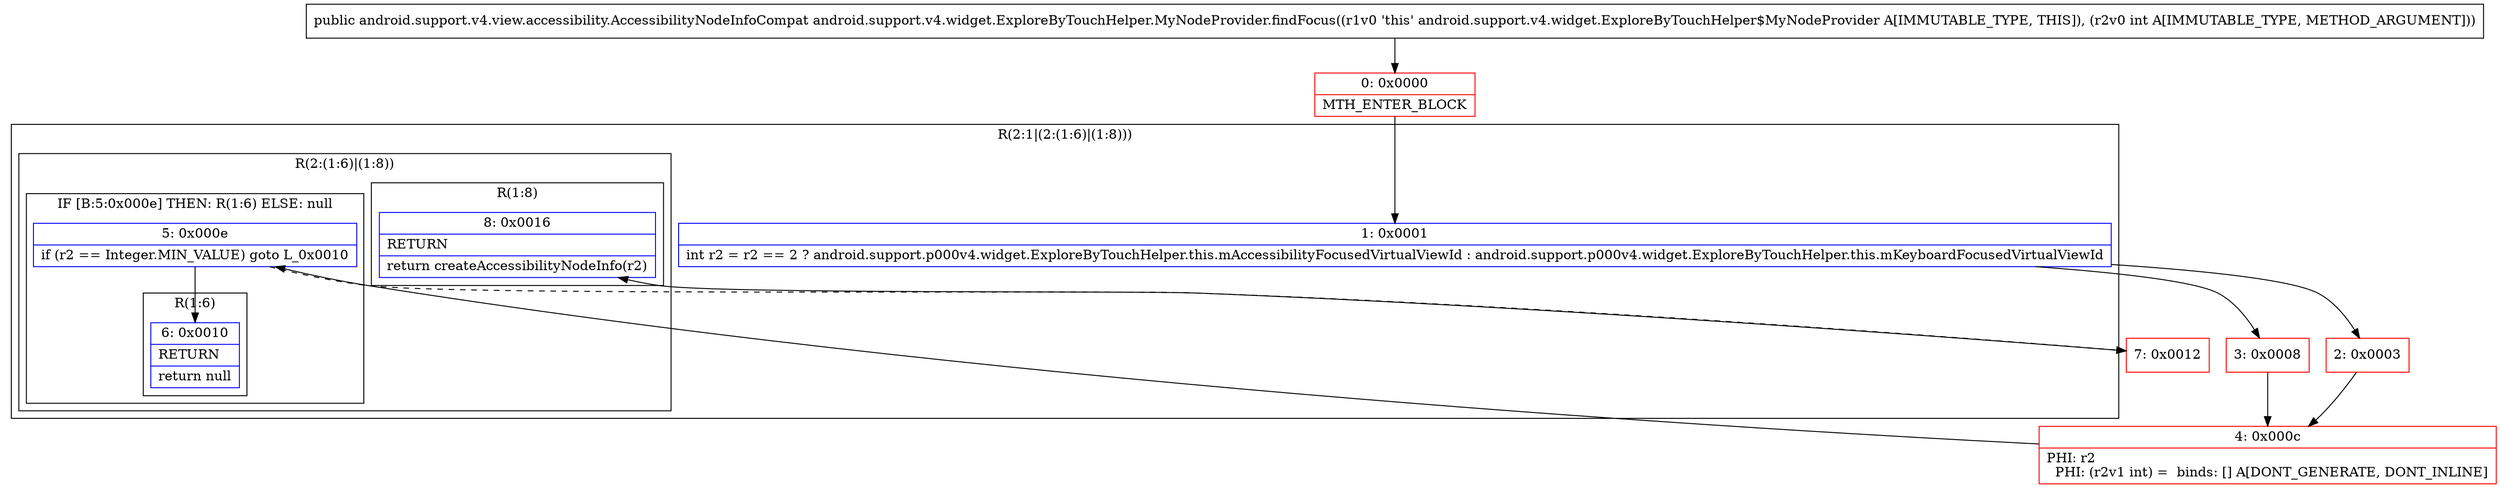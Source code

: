 digraph "CFG forandroid.support.v4.widget.ExploreByTouchHelper.MyNodeProvider.findFocus(I)Landroid\/support\/v4\/view\/accessibility\/AccessibilityNodeInfoCompat;" {
subgraph cluster_Region_299500590 {
label = "R(2:1|(2:(1:6)|(1:8)))";
node [shape=record,color=blue];
Node_1 [shape=record,label="{1\:\ 0x0001|int r2 = r2 == 2 ? android.support.p000v4.widget.ExploreByTouchHelper.this.mAccessibilityFocusedVirtualViewId : android.support.p000v4.widget.ExploreByTouchHelper.this.mKeyboardFocusedVirtualViewId\l}"];
subgraph cluster_Region_2018491052 {
label = "R(2:(1:6)|(1:8))";
node [shape=record,color=blue];
subgraph cluster_IfRegion_1373904915 {
label = "IF [B:5:0x000e] THEN: R(1:6) ELSE: null";
node [shape=record,color=blue];
Node_5 [shape=record,label="{5\:\ 0x000e|if (r2 == Integer.MIN_VALUE) goto L_0x0010\l}"];
subgraph cluster_Region_122929602 {
label = "R(1:6)";
node [shape=record,color=blue];
Node_6 [shape=record,label="{6\:\ 0x0010|RETURN\l|return null\l}"];
}
}
subgraph cluster_Region_945461368 {
label = "R(1:8)";
node [shape=record,color=blue];
Node_8 [shape=record,label="{8\:\ 0x0016|RETURN\l|return createAccessibilityNodeInfo(r2)\l}"];
}
}
}
Node_0 [shape=record,color=red,label="{0\:\ 0x0000|MTH_ENTER_BLOCK\l}"];
Node_2 [shape=record,color=red,label="{2\:\ 0x0003}"];
Node_3 [shape=record,color=red,label="{3\:\ 0x0008}"];
Node_4 [shape=record,color=red,label="{4\:\ 0x000c|PHI: r2 \l  PHI: (r2v1 int) =  binds: [] A[DONT_GENERATE, DONT_INLINE]\l}"];
Node_7 [shape=record,color=red,label="{7\:\ 0x0012}"];
MethodNode[shape=record,label="{public android.support.v4.view.accessibility.AccessibilityNodeInfoCompat android.support.v4.widget.ExploreByTouchHelper.MyNodeProvider.findFocus((r1v0 'this' android.support.v4.widget.ExploreByTouchHelper$MyNodeProvider A[IMMUTABLE_TYPE, THIS]), (r2v0 int A[IMMUTABLE_TYPE, METHOD_ARGUMENT])) }"];
MethodNode -> Node_0;
Node_1 -> Node_2;
Node_1 -> Node_3;
Node_5 -> Node_6;
Node_5 -> Node_7[style=dashed];
Node_0 -> Node_1;
Node_2 -> Node_4;
Node_3 -> Node_4;
Node_4 -> Node_5;
Node_7 -> Node_8;
}

